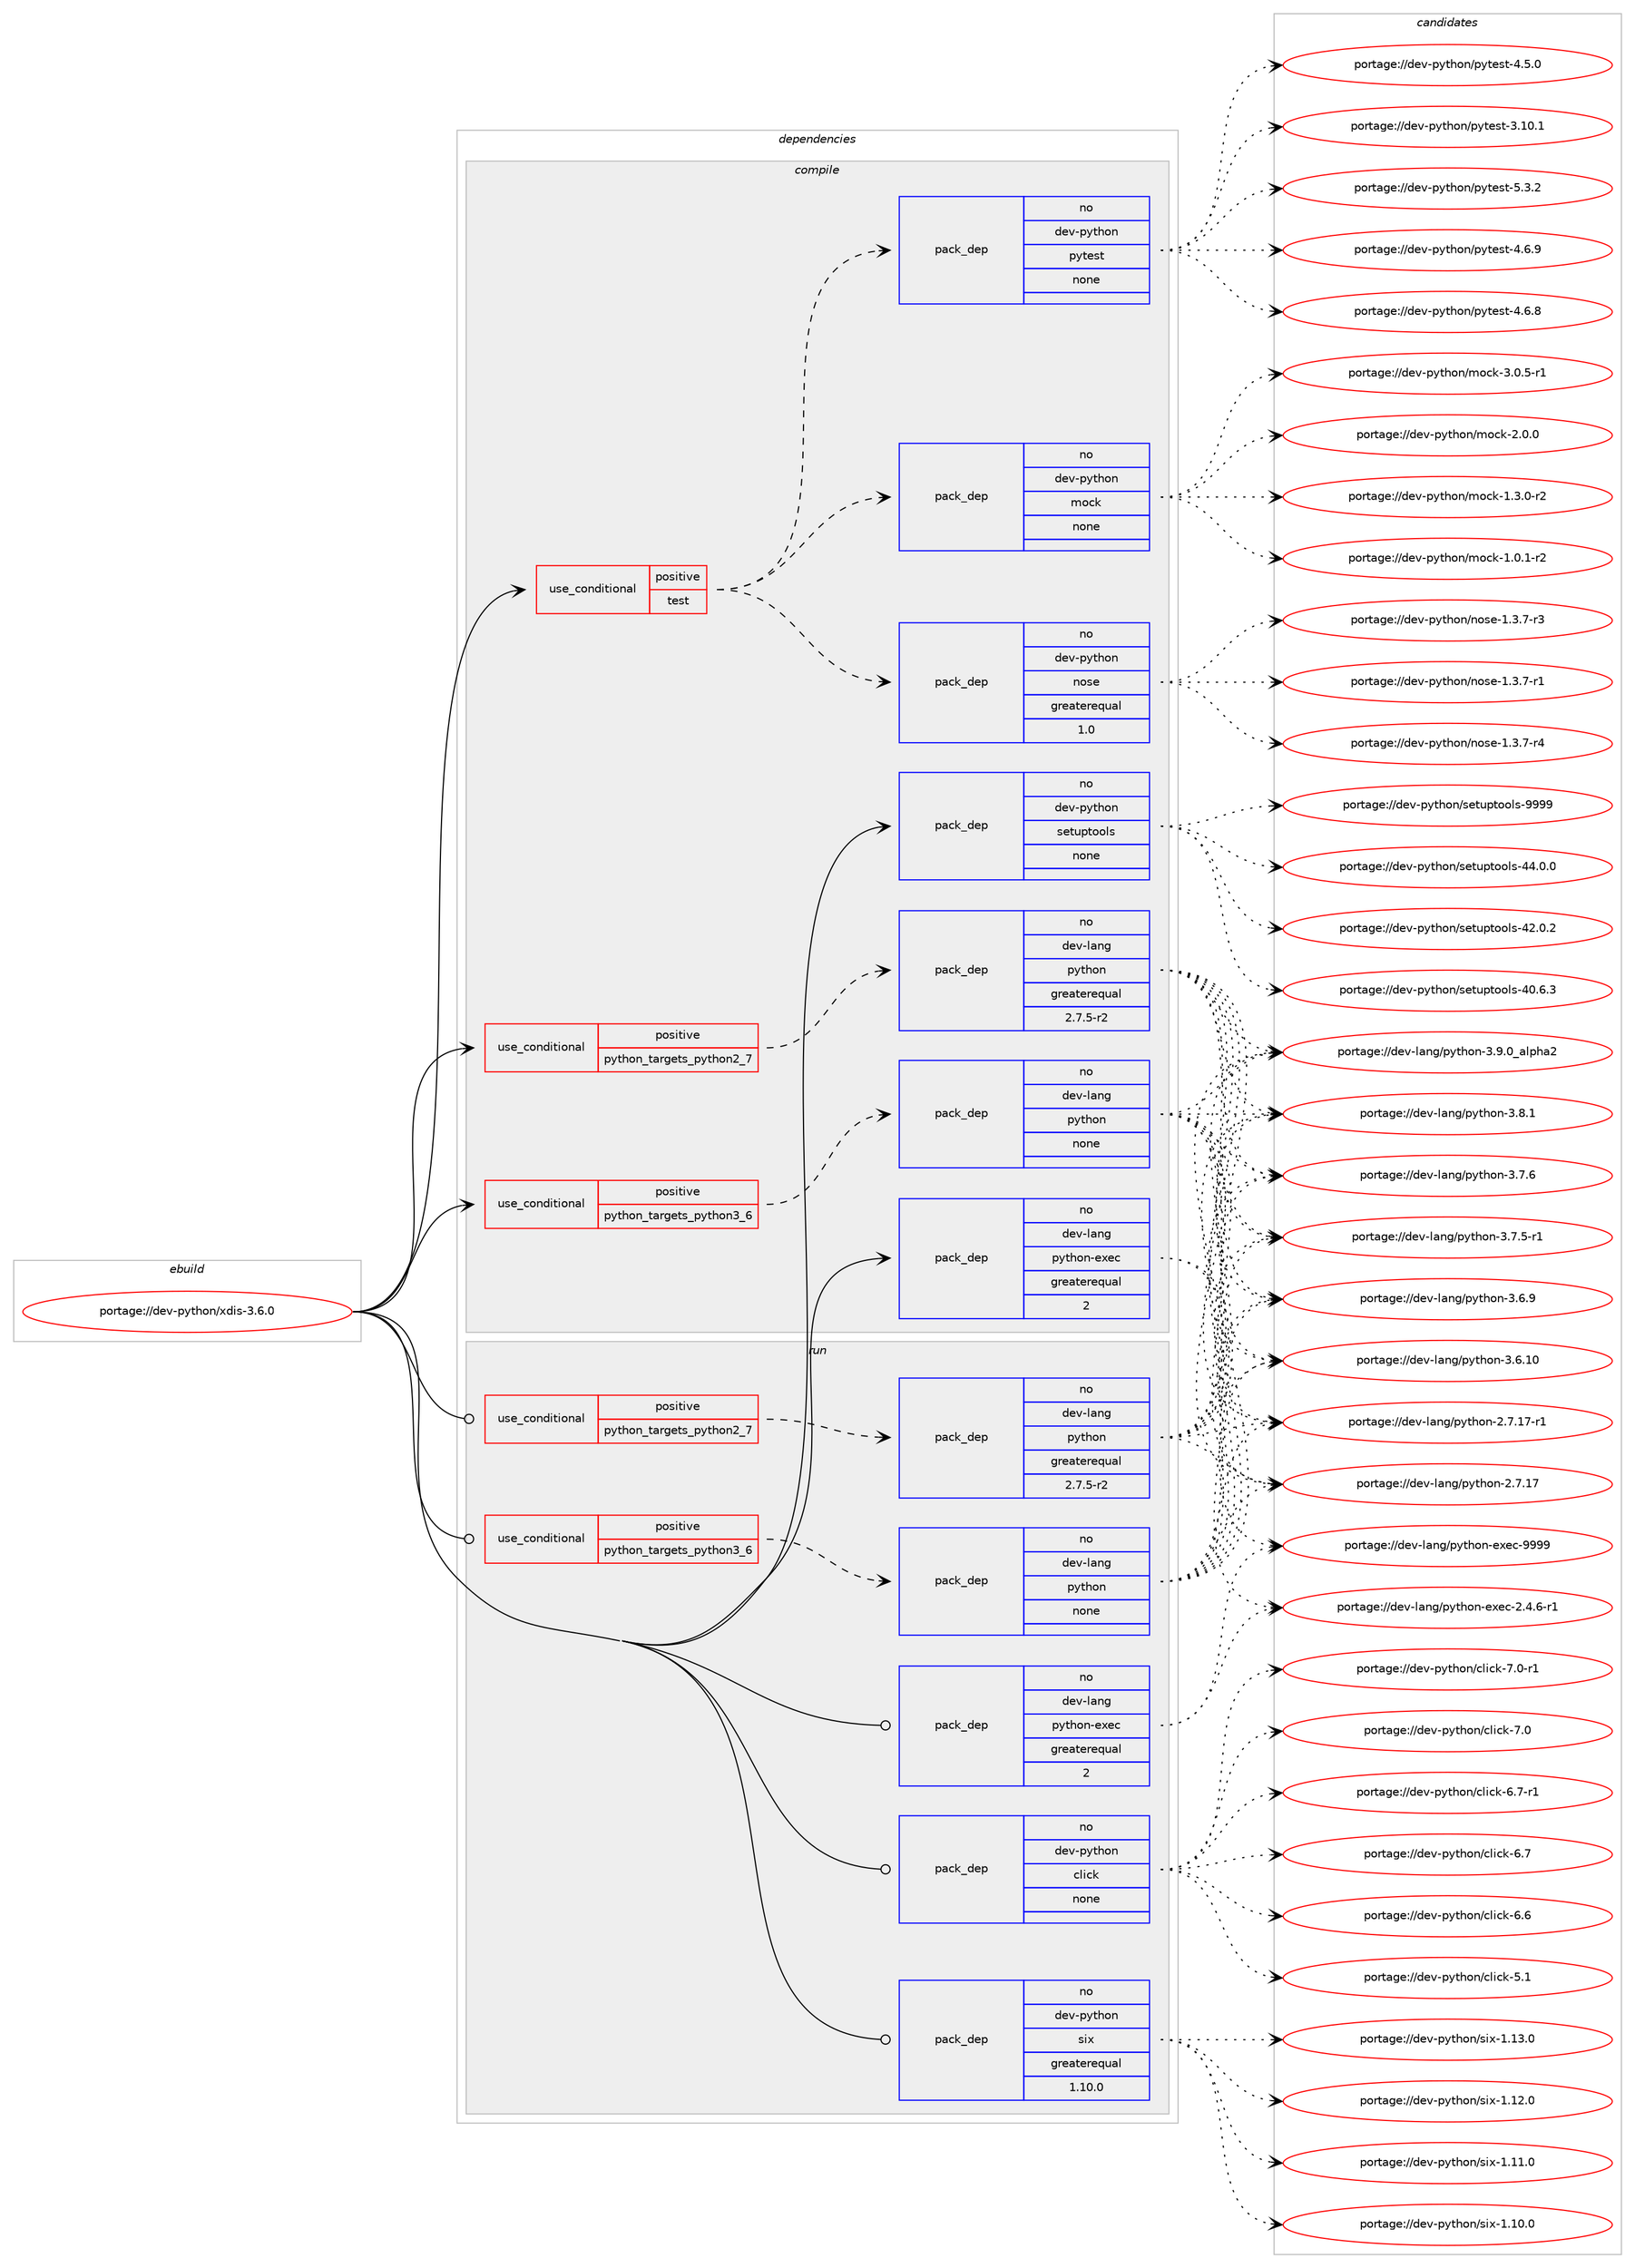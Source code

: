 digraph prolog {

# *************
# Graph options
# *************

newrank=true;
concentrate=true;
compound=true;
graph [rankdir=LR,fontname=Helvetica,fontsize=10,ranksep=1.5];#, ranksep=2.5, nodesep=0.2];
edge  [arrowhead=vee];
node  [fontname=Helvetica,fontsize=10];

# **********
# The ebuild
# **********

subgraph cluster_leftcol {
color=gray;
label=<<i>ebuild</i>>;
id [label="portage://dev-python/xdis-3.6.0", color=red, width=4, href="../dev-python/xdis-3.6.0.svg"];
}

# ****************
# The dependencies
# ****************

subgraph cluster_midcol {
color=gray;
label=<<i>dependencies</i>>;
subgraph cluster_compile {
fillcolor="#eeeeee";
style=filled;
label=<<i>compile</i>>;
subgraph cond103468 {
dependency417434 [label=<<TABLE BORDER="0" CELLBORDER="1" CELLSPACING="0" CELLPADDING="4"><TR><TD ROWSPAN="3" CELLPADDING="10">use_conditional</TD></TR><TR><TD>positive</TD></TR><TR><TD>python_targets_python2_7</TD></TR></TABLE>>, shape=none, color=red];
subgraph pack309085 {
dependency417435 [label=<<TABLE BORDER="0" CELLBORDER="1" CELLSPACING="0" CELLPADDING="4" WIDTH="220"><TR><TD ROWSPAN="6" CELLPADDING="30">pack_dep</TD></TR><TR><TD WIDTH="110">no</TD></TR><TR><TD>dev-lang</TD></TR><TR><TD>python</TD></TR><TR><TD>greaterequal</TD></TR><TR><TD>2.7.5-r2</TD></TR></TABLE>>, shape=none, color=blue];
}
dependency417434:e -> dependency417435:w [weight=20,style="dashed",arrowhead="vee"];
}
id:e -> dependency417434:w [weight=20,style="solid",arrowhead="vee"];
subgraph cond103469 {
dependency417436 [label=<<TABLE BORDER="0" CELLBORDER="1" CELLSPACING="0" CELLPADDING="4"><TR><TD ROWSPAN="3" CELLPADDING="10">use_conditional</TD></TR><TR><TD>positive</TD></TR><TR><TD>python_targets_python3_6</TD></TR></TABLE>>, shape=none, color=red];
subgraph pack309086 {
dependency417437 [label=<<TABLE BORDER="0" CELLBORDER="1" CELLSPACING="0" CELLPADDING="4" WIDTH="220"><TR><TD ROWSPAN="6" CELLPADDING="30">pack_dep</TD></TR><TR><TD WIDTH="110">no</TD></TR><TR><TD>dev-lang</TD></TR><TR><TD>python</TD></TR><TR><TD>none</TD></TR><TR><TD></TD></TR></TABLE>>, shape=none, color=blue];
}
dependency417436:e -> dependency417437:w [weight=20,style="dashed",arrowhead="vee"];
}
id:e -> dependency417436:w [weight=20,style="solid",arrowhead="vee"];
subgraph cond103470 {
dependency417438 [label=<<TABLE BORDER="0" CELLBORDER="1" CELLSPACING="0" CELLPADDING="4"><TR><TD ROWSPAN="3" CELLPADDING="10">use_conditional</TD></TR><TR><TD>positive</TD></TR><TR><TD>test</TD></TR></TABLE>>, shape=none, color=red];
subgraph pack309087 {
dependency417439 [label=<<TABLE BORDER="0" CELLBORDER="1" CELLSPACING="0" CELLPADDING="4" WIDTH="220"><TR><TD ROWSPAN="6" CELLPADDING="30">pack_dep</TD></TR><TR><TD WIDTH="110">no</TD></TR><TR><TD>dev-python</TD></TR><TR><TD>nose</TD></TR><TR><TD>greaterequal</TD></TR><TR><TD>1.0</TD></TR></TABLE>>, shape=none, color=blue];
}
dependency417438:e -> dependency417439:w [weight=20,style="dashed",arrowhead="vee"];
subgraph pack309088 {
dependency417440 [label=<<TABLE BORDER="0" CELLBORDER="1" CELLSPACING="0" CELLPADDING="4" WIDTH="220"><TR><TD ROWSPAN="6" CELLPADDING="30">pack_dep</TD></TR><TR><TD WIDTH="110">no</TD></TR><TR><TD>dev-python</TD></TR><TR><TD>mock</TD></TR><TR><TD>none</TD></TR><TR><TD></TD></TR></TABLE>>, shape=none, color=blue];
}
dependency417438:e -> dependency417440:w [weight=20,style="dashed",arrowhead="vee"];
subgraph pack309089 {
dependency417441 [label=<<TABLE BORDER="0" CELLBORDER="1" CELLSPACING="0" CELLPADDING="4" WIDTH="220"><TR><TD ROWSPAN="6" CELLPADDING="30">pack_dep</TD></TR><TR><TD WIDTH="110">no</TD></TR><TR><TD>dev-python</TD></TR><TR><TD>pytest</TD></TR><TR><TD>none</TD></TR><TR><TD></TD></TR></TABLE>>, shape=none, color=blue];
}
dependency417438:e -> dependency417441:w [weight=20,style="dashed",arrowhead="vee"];
}
id:e -> dependency417438:w [weight=20,style="solid",arrowhead="vee"];
subgraph pack309090 {
dependency417442 [label=<<TABLE BORDER="0" CELLBORDER="1" CELLSPACING="0" CELLPADDING="4" WIDTH="220"><TR><TD ROWSPAN="6" CELLPADDING="30">pack_dep</TD></TR><TR><TD WIDTH="110">no</TD></TR><TR><TD>dev-lang</TD></TR><TR><TD>python-exec</TD></TR><TR><TD>greaterequal</TD></TR><TR><TD>2</TD></TR></TABLE>>, shape=none, color=blue];
}
id:e -> dependency417442:w [weight=20,style="solid",arrowhead="vee"];
subgraph pack309091 {
dependency417443 [label=<<TABLE BORDER="0" CELLBORDER="1" CELLSPACING="0" CELLPADDING="4" WIDTH="220"><TR><TD ROWSPAN="6" CELLPADDING="30">pack_dep</TD></TR><TR><TD WIDTH="110">no</TD></TR><TR><TD>dev-python</TD></TR><TR><TD>setuptools</TD></TR><TR><TD>none</TD></TR><TR><TD></TD></TR></TABLE>>, shape=none, color=blue];
}
id:e -> dependency417443:w [weight=20,style="solid",arrowhead="vee"];
}
subgraph cluster_compileandrun {
fillcolor="#eeeeee";
style=filled;
label=<<i>compile and run</i>>;
}
subgraph cluster_run {
fillcolor="#eeeeee";
style=filled;
label=<<i>run</i>>;
subgraph cond103471 {
dependency417444 [label=<<TABLE BORDER="0" CELLBORDER="1" CELLSPACING="0" CELLPADDING="4"><TR><TD ROWSPAN="3" CELLPADDING="10">use_conditional</TD></TR><TR><TD>positive</TD></TR><TR><TD>python_targets_python2_7</TD></TR></TABLE>>, shape=none, color=red];
subgraph pack309092 {
dependency417445 [label=<<TABLE BORDER="0" CELLBORDER="1" CELLSPACING="0" CELLPADDING="4" WIDTH="220"><TR><TD ROWSPAN="6" CELLPADDING="30">pack_dep</TD></TR><TR><TD WIDTH="110">no</TD></TR><TR><TD>dev-lang</TD></TR><TR><TD>python</TD></TR><TR><TD>greaterequal</TD></TR><TR><TD>2.7.5-r2</TD></TR></TABLE>>, shape=none, color=blue];
}
dependency417444:e -> dependency417445:w [weight=20,style="dashed",arrowhead="vee"];
}
id:e -> dependency417444:w [weight=20,style="solid",arrowhead="odot"];
subgraph cond103472 {
dependency417446 [label=<<TABLE BORDER="0" CELLBORDER="1" CELLSPACING="0" CELLPADDING="4"><TR><TD ROWSPAN="3" CELLPADDING="10">use_conditional</TD></TR><TR><TD>positive</TD></TR><TR><TD>python_targets_python3_6</TD></TR></TABLE>>, shape=none, color=red];
subgraph pack309093 {
dependency417447 [label=<<TABLE BORDER="0" CELLBORDER="1" CELLSPACING="0" CELLPADDING="4" WIDTH="220"><TR><TD ROWSPAN="6" CELLPADDING="30">pack_dep</TD></TR><TR><TD WIDTH="110">no</TD></TR><TR><TD>dev-lang</TD></TR><TR><TD>python</TD></TR><TR><TD>none</TD></TR><TR><TD></TD></TR></TABLE>>, shape=none, color=blue];
}
dependency417446:e -> dependency417447:w [weight=20,style="dashed",arrowhead="vee"];
}
id:e -> dependency417446:w [weight=20,style="solid",arrowhead="odot"];
subgraph pack309094 {
dependency417448 [label=<<TABLE BORDER="0" CELLBORDER="1" CELLSPACING="0" CELLPADDING="4" WIDTH="220"><TR><TD ROWSPAN="6" CELLPADDING="30">pack_dep</TD></TR><TR><TD WIDTH="110">no</TD></TR><TR><TD>dev-lang</TD></TR><TR><TD>python-exec</TD></TR><TR><TD>greaterequal</TD></TR><TR><TD>2</TD></TR></TABLE>>, shape=none, color=blue];
}
id:e -> dependency417448:w [weight=20,style="solid",arrowhead="odot"];
subgraph pack309095 {
dependency417449 [label=<<TABLE BORDER="0" CELLBORDER="1" CELLSPACING="0" CELLPADDING="4" WIDTH="220"><TR><TD ROWSPAN="6" CELLPADDING="30">pack_dep</TD></TR><TR><TD WIDTH="110">no</TD></TR><TR><TD>dev-python</TD></TR><TR><TD>click</TD></TR><TR><TD>none</TD></TR><TR><TD></TD></TR></TABLE>>, shape=none, color=blue];
}
id:e -> dependency417449:w [weight=20,style="solid",arrowhead="odot"];
subgraph pack309096 {
dependency417450 [label=<<TABLE BORDER="0" CELLBORDER="1" CELLSPACING="0" CELLPADDING="4" WIDTH="220"><TR><TD ROWSPAN="6" CELLPADDING="30">pack_dep</TD></TR><TR><TD WIDTH="110">no</TD></TR><TR><TD>dev-python</TD></TR><TR><TD>six</TD></TR><TR><TD>greaterequal</TD></TR><TR><TD>1.10.0</TD></TR></TABLE>>, shape=none, color=blue];
}
id:e -> dependency417450:w [weight=20,style="solid",arrowhead="odot"];
}
}

# **************
# The candidates
# **************

subgraph cluster_choices {
rank=same;
color=gray;
label=<<i>candidates</i>>;

subgraph choice309085 {
color=black;
nodesep=1;
choice10010111845108971101034711212111610411111045514657464895971081121049750 [label="portage://dev-lang/python-3.9.0_alpha2", color=red, width=4,href="../dev-lang/python-3.9.0_alpha2.svg"];
choice100101118451089711010347112121116104111110455146564649 [label="portage://dev-lang/python-3.8.1", color=red, width=4,href="../dev-lang/python-3.8.1.svg"];
choice100101118451089711010347112121116104111110455146554654 [label="portage://dev-lang/python-3.7.6", color=red, width=4,href="../dev-lang/python-3.7.6.svg"];
choice1001011184510897110103471121211161041111104551465546534511449 [label="portage://dev-lang/python-3.7.5-r1", color=red, width=4,href="../dev-lang/python-3.7.5-r1.svg"];
choice100101118451089711010347112121116104111110455146544657 [label="portage://dev-lang/python-3.6.9", color=red, width=4,href="../dev-lang/python-3.6.9.svg"];
choice10010111845108971101034711212111610411111045514654464948 [label="portage://dev-lang/python-3.6.10", color=red, width=4,href="../dev-lang/python-3.6.10.svg"];
choice100101118451089711010347112121116104111110455046554649554511449 [label="portage://dev-lang/python-2.7.17-r1", color=red, width=4,href="../dev-lang/python-2.7.17-r1.svg"];
choice10010111845108971101034711212111610411111045504655464955 [label="portage://dev-lang/python-2.7.17", color=red, width=4,href="../dev-lang/python-2.7.17.svg"];
dependency417435:e -> choice10010111845108971101034711212111610411111045514657464895971081121049750:w [style=dotted,weight="100"];
dependency417435:e -> choice100101118451089711010347112121116104111110455146564649:w [style=dotted,weight="100"];
dependency417435:e -> choice100101118451089711010347112121116104111110455146554654:w [style=dotted,weight="100"];
dependency417435:e -> choice1001011184510897110103471121211161041111104551465546534511449:w [style=dotted,weight="100"];
dependency417435:e -> choice100101118451089711010347112121116104111110455146544657:w [style=dotted,weight="100"];
dependency417435:e -> choice10010111845108971101034711212111610411111045514654464948:w [style=dotted,weight="100"];
dependency417435:e -> choice100101118451089711010347112121116104111110455046554649554511449:w [style=dotted,weight="100"];
dependency417435:e -> choice10010111845108971101034711212111610411111045504655464955:w [style=dotted,weight="100"];
}
subgraph choice309086 {
color=black;
nodesep=1;
choice10010111845108971101034711212111610411111045514657464895971081121049750 [label="portage://dev-lang/python-3.9.0_alpha2", color=red, width=4,href="../dev-lang/python-3.9.0_alpha2.svg"];
choice100101118451089711010347112121116104111110455146564649 [label="portage://dev-lang/python-3.8.1", color=red, width=4,href="../dev-lang/python-3.8.1.svg"];
choice100101118451089711010347112121116104111110455146554654 [label="portage://dev-lang/python-3.7.6", color=red, width=4,href="../dev-lang/python-3.7.6.svg"];
choice1001011184510897110103471121211161041111104551465546534511449 [label="portage://dev-lang/python-3.7.5-r1", color=red, width=4,href="../dev-lang/python-3.7.5-r1.svg"];
choice100101118451089711010347112121116104111110455146544657 [label="portage://dev-lang/python-3.6.9", color=red, width=4,href="../dev-lang/python-3.6.9.svg"];
choice10010111845108971101034711212111610411111045514654464948 [label="portage://dev-lang/python-3.6.10", color=red, width=4,href="../dev-lang/python-3.6.10.svg"];
choice100101118451089711010347112121116104111110455046554649554511449 [label="portage://dev-lang/python-2.7.17-r1", color=red, width=4,href="../dev-lang/python-2.7.17-r1.svg"];
choice10010111845108971101034711212111610411111045504655464955 [label="portage://dev-lang/python-2.7.17", color=red, width=4,href="../dev-lang/python-2.7.17.svg"];
dependency417437:e -> choice10010111845108971101034711212111610411111045514657464895971081121049750:w [style=dotted,weight="100"];
dependency417437:e -> choice100101118451089711010347112121116104111110455146564649:w [style=dotted,weight="100"];
dependency417437:e -> choice100101118451089711010347112121116104111110455146554654:w [style=dotted,weight="100"];
dependency417437:e -> choice1001011184510897110103471121211161041111104551465546534511449:w [style=dotted,weight="100"];
dependency417437:e -> choice100101118451089711010347112121116104111110455146544657:w [style=dotted,weight="100"];
dependency417437:e -> choice10010111845108971101034711212111610411111045514654464948:w [style=dotted,weight="100"];
dependency417437:e -> choice100101118451089711010347112121116104111110455046554649554511449:w [style=dotted,weight="100"];
dependency417437:e -> choice10010111845108971101034711212111610411111045504655464955:w [style=dotted,weight="100"];
}
subgraph choice309087 {
color=black;
nodesep=1;
choice10010111845112121116104111110471101111151014549465146554511452 [label="portage://dev-python/nose-1.3.7-r4", color=red, width=4,href="../dev-python/nose-1.3.7-r4.svg"];
choice10010111845112121116104111110471101111151014549465146554511451 [label="portage://dev-python/nose-1.3.7-r3", color=red, width=4,href="../dev-python/nose-1.3.7-r3.svg"];
choice10010111845112121116104111110471101111151014549465146554511449 [label="portage://dev-python/nose-1.3.7-r1", color=red, width=4,href="../dev-python/nose-1.3.7-r1.svg"];
dependency417439:e -> choice10010111845112121116104111110471101111151014549465146554511452:w [style=dotted,weight="100"];
dependency417439:e -> choice10010111845112121116104111110471101111151014549465146554511451:w [style=dotted,weight="100"];
dependency417439:e -> choice10010111845112121116104111110471101111151014549465146554511449:w [style=dotted,weight="100"];
}
subgraph choice309088 {
color=black;
nodesep=1;
choice1001011184511212111610411111047109111991074551464846534511449 [label="portage://dev-python/mock-3.0.5-r1", color=red, width=4,href="../dev-python/mock-3.0.5-r1.svg"];
choice100101118451121211161041111104710911199107455046484648 [label="portage://dev-python/mock-2.0.0", color=red, width=4,href="../dev-python/mock-2.0.0.svg"];
choice1001011184511212111610411111047109111991074549465146484511450 [label="portage://dev-python/mock-1.3.0-r2", color=red, width=4,href="../dev-python/mock-1.3.0-r2.svg"];
choice1001011184511212111610411111047109111991074549464846494511450 [label="portage://dev-python/mock-1.0.1-r2", color=red, width=4,href="../dev-python/mock-1.0.1-r2.svg"];
dependency417440:e -> choice1001011184511212111610411111047109111991074551464846534511449:w [style=dotted,weight="100"];
dependency417440:e -> choice100101118451121211161041111104710911199107455046484648:w [style=dotted,weight="100"];
dependency417440:e -> choice1001011184511212111610411111047109111991074549465146484511450:w [style=dotted,weight="100"];
dependency417440:e -> choice1001011184511212111610411111047109111991074549464846494511450:w [style=dotted,weight="100"];
}
subgraph choice309089 {
color=black;
nodesep=1;
choice1001011184511212111610411111047112121116101115116455346514650 [label="portage://dev-python/pytest-5.3.2", color=red, width=4,href="../dev-python/pytest-5.3.2.svg"];
choice1001011184511212111610411111047112121116101115116455246544657 [label="portage://dev-python/pytest-4.6.9", color=red, width=4,href="../dev-python/pytest-4.6.9.svg"];
choice1001011184511212111610411111047112121116101115116455246544656 [label="portage://dev-python/pytest-4.6.8", color=red, width=4,href="../dev-python/pytest-4.6.8.svg"];
choice1001011184511212111610411111047112121116101115116455246534648 [label="portage://dev-python/pytest-4.5.0", color=red, width=4,href="../dev-python/pytest-4.5.0.svg"];
choice100101118451121211161041111104711212111610111511645514649484649 [label="portage://dev-python/pytest-3.10.1", color=red, width=4,href="../dev-python/pytest-3.10.1.svg"];
dependency417441:e -> choice1001011184511212111610411111047112121116101115116455346514650:w [style=dotted,weight="100"];
dependency417441:e -> choice1001011184511212111610411111047112121116101115116455246544657:w [style=dotted,weight="100"];
dependency417441:e -> choice1001011184511212111610411111047112121116101115116455246544656:w [style=dotted,weight="100"];
dependency417441:e -> choice1001011184511212111610411111047112121116101115116455246534648:w [style=dotted,weight="100"];
dependency417441:e -> choice100101118451121211161041111104711212111610111511645514649484649:w [style=dotted,weight="100"];
}
subgraph choice309090 {
color=black;
nodesep=1;
choice10010111845108971101034711212111610411111045101120101994557575757 [label="portage://dev-lang/python-exec-9999", color=red, width=4,href="../dev-lang/python-exec-9999.svg"];
choice10010111845108971101034711212111610411111045101120101994550465246544511449 [label="portage://dev-lang/python-exec-2.4.6-r1", color=red, width=4,href="../dev-lang/python-exec-2.4.6-r1.svg"];
dependency417442:e -> choice10010111845108971101034711212111610411111045101120101994557575757:w [style=dotted,weight="100"];
dependency417442:e -> choice10010111845108971101034711212111610411111045101120101994550465246544511449:w [style=dotted,weight="100"];
}
subgraph choice309091 {
color=black;
nodesep=1;
choice10010111845112121116104111110471151011161171121161111111081154557575757 [label="portage://dev-python/setuptools-9999", color=red, width=4,href="../dev-python/setuptools-9999.svg"];
choice100101118451121211161041111104711510111611711211611111110811545525246484648 [label="portage://dev-python/setuptools-44.0.0", color=red, width=4,href="../dev-python/setuptools-44.0.0.svg"];
choice100101118451121211161041111104711510111611711211611111110811545525046484650 [label="portage://dev-python/setuptools-42.0.2", color=red, width=4,href="../dev-python/setuptools-42.0.2.svg"];
choice100101118451121211161041111104711510111611711211611111110811545524846544651 [label="portage://dev-python/setuptools-40.6.3", color=red, width=4,href="../dev-python/setuptools-40.6.3.svg"];
dependency417443:e -> choice10010111845112121116104111110471151011161171121161111111081154557575757:w [style=dotted,weight="100"];
dependency417443:e -> choice100101118451121211161041111104711510111611711211611111110811545525246484648:w [style=dotted,weight="100"];
dependency417443:e -> choice100101118451121211161041111104711510111611711211611111110811545525046484650:w [style=dotted,weight="100"];
dependency417443:e -> choice100101118451121211161041111104711510111611711211611111110811545524846544651:w [style=dotted,weight="100"];
}
subgraph choice309092 {
color=black;
nodesep=1;
choice10010111845108971101034711212111610411111045514657464895971081121049750 [label="portage://dev-lang/python-3.9.0_alpha2", color=red, width=4,href="../dev-lang/python-3.9.0_alpha2.svg"];
choice100101118451089711010347112121116104111110455146564649 [label="portage://dev-lang/python-3.8.1", color=red, width=4,href="../dev-lang/python-3.8.1.svg"];
choice100101118451089711010347112121116104111110455146554654 [label="portage://dev-lang/python-3.7.6", color=red, width=4,href="../dev-lang/python-3.7.6.svg"];
choice1001011184510897110103471121211161041111104551465546534511449 [label="portage://dev-lang/python-3.7.5-r1", color=red, width=4,href="../dev-lang/python-3.7.5-r1.svg"];
choice100101118451089711010347112121116104111110455146544657 [label="portage://dev-lang/python-3.6.9", color=red, width=4,href="../dev-lang/python-3.6.9.svg"];
choice10010111845108971101034711212111610411111045514654464948 [label="portage://dev-lang/python-3.6.10", color=red, width=4,href="../dev-lang/python-3.6.10.svg"];
choice100101118451089711010347112121116104111110455046554649554511449 [label="portage://dev-lang/python-2.7.17-r1", color=red, width=4,href="../dev-lang/python-2.7.17-r1.svg"];
choice10010111845108971101034711212111610411111045504655464955 [label="portage://dev-lang/python-2.7.17", color=red, width=4,href="../dev-lang/python-2.7.17.svg"];
dependency417445:e -> choice10010111845108971101034711212111610411111045514657464895971081121049750:w [style=dotted,weight="100"];
dependency417445:e -> choice100101118451089711010347112121116104111110455146564649:w [style=dotted,weight="100"];
dependency417445:e -> choice100101118451089711010347112121116104111110455146554654:w [style=dotted,weight="100"];
dependency417445:e -> choice1001011184510897110103471121211161041111104551465546534511449:w [style=dotted,weight="100"];
dependency417445:e -> choice100101118451089711010347112121116104111110455146544657:w [style=dotted,weight="100"];
dependency417445:e -> choice10010111845108971101034711212111610411111045514654464948:w [style=dotted,weight="100"];
dependency417445:e -> choice100101118451089711010347112121116104111110455046554649554511449:w [style=dotted,weight="100"];
dependency417445:e -> choice10010111845108971101034711212111610411111045504655464955:w [style=dotted,weight="100"];
}
subgraph choice309093 {
color=black;
nodesep=1;
choice10010111845108971101034711212111610411111045514657464895971081121049750 [label="portage://dev-lang/python-3.9.0_alpha2", color=red, width=4,href="../dev-lang/python-3.9.0_alpha2.svg"];
choice100101118451089711010347112121116104111110455146564649 [label="portage://dev-lang/python-3.8.1", color=red, width=4,href="../dev-lang/python-3.8.1.svg"];
choice100101118451089711010347112121116104111110455146554654 [label="portage://dev-lang/python-3.7.6", color=red, width=4,href="../dev-lang/python-3.7.6.svg"];
choice1001011184510897110103471121211161041111104551465546534511449 [label="portage://dev-lang/python-3.7.5-r1", color=red, width=4,href="../dev-lang/python-3.7.5-r1.svg"];
choice100101118451089711010347112121116104111110455146544657 [label="portage://dev-lang/python-3.6.9", color=red, width=4,href="../dev-lang/python-3.6.9.svg"];
choice10010111845108971101034711212111610411111045514654464948 [label="portage://dev-lang/python-3.6.10", color=red, width=4,href="../dev-lang/python-3.6.10.svg"];
choice100101118451089711010347112121116104111110455046554649554511449 [label="portage://dev-lang/python-2.7.17-r1", color=red, width=4,href="../dev-lang/python-2.7.17-r1.svg"];
choice10010111845108971101034711212111610411111045504655464955 [label="portage://dev-lang/python-2.7.17", color=red, width=4,href="../dev-lang/python-2.7.17.svg"];
dependency417447:e -> choice10010111845108971101034711212111610411111045514657464895971081121049750:w [style=dotted,weight="100"];
dependency417447:e -> choice100101118451089711010347112121116104111110455146564649:w [style=dotted,weight="100"];
dependency417447:e -> choice100101118451089711010347112121116104111110455146554654:w [style=dotted,weight="100"];
dependency417447:e -> choice1001011184510897110103471121211161041111104551465546534511449:w [style=dotted,weight="100"];
dependency417447:e -> choice100101118451089711010347112121116104111110455146544657:w [style=dotted,weight="100"];
dependency417447:e -> choice10010111845108971101034711212111610411111045514654464948:w [style=dotted,weight="100"];
dependency417447:e -> choice100101118451089711010347112121116104111110455046554649554511449:w [style=dotted,weight="100"];
dependency417447:e -> choice10010111845108971101034711212111610411111045504655464955:w [style=dotted,weight="100"];
}
subgraph choice309094 {
color=black;
nodesep=1;
choice10010111845108971101034711212111610411111045101120101994557575757 [label="portage://dev-lang/python-exec-9999", color=red, width=4,href="../dev-lang/python-exec-9999.svg"];
choice10010111845108971101034711212111610411111045101120101994550465246544511449 [label="portage://dev-lang/python-exec-2.4.6-r1", color=red, width=4,href="../dev-lang/python-exec-2.4.6-r1.svg"];
dependency417448:e -> choice10010111845108971101034711212111610411111045101120101994557575757:w [style=dotted,weight="100"];
dependency417448:e -> choice10010111845108971101034711212111610411111045101120101994550465246544511449:w [style=dotted,weight="100"];
}
subgraph choice309095 {
color=black;
nodesep=1;
choice10010111845112121116104111110479910810599107455546484511449 [label="portage://dev-python/click-7.0-r1", color=red, width=4,href="../dev-python/click-7.0-r1.svg"];
choice1001011184511212111610411111047991081059910745554648 [label="portage://dev-python/click-7.0", color=red, width=4,href="../dev-python/click-7.0.svg"];
choice10010111845112121116104111110479910810599107455446554511449 [label="portage://dev-python/click-6.7-r1", color=red, width=4,href="../dev-python/click-6.7-r1.svg"];
choice1001011184511212111610411111047991081059910745544655 [label="portage://dev-python/click-6.7", color=red, width=4,href="../dev-python/click-6.7.svg"];
choice1001011184511212111610411111047991081059910745544654 [label="portage://dev-python/click-6.6", color=red, width=4,href="../dev-python/click-6.6.svg"];
choice1001011184511212111610411111047991081059910745534649 [label="portage://dev-python/click-5.1", color=red, width=4,href="../dev-python/click-5.1.svg"];
dependency417449:e -> choice10010111845112121116104111110479910810599107455546484511449:w [style=dotted,weight="100"];
dependency417449:e -> choice1001011184511212111610411111047991081059910745554648:w [style=dotted,weight="100"];
dependency417449:e -> choice10010111845112121116104111110479910810599107455446554511449:w [style=dotted,weight="100"];
dependency417449:e -> choice1001011184511212111610411111047991081059910745544655:w [style=dotted,weight="100"];
dependency417449:e -> choice1001011184511212111610411111047991081059910745544654:w [style=dotted,weight="100"];
dependency417449:e -> choice1001011184511212111610411111047991081059910745534649:w [style=dotted,weight="100"];
}
subgraph choice309096 {
color=black;
nodesep=1;
choice100101118451121211161041111104711510512045494649514648 [label="portage://dev-python/six-1.13.0", color=red, width=4,href="../dev-python/six-1.13.0.svg"];
choice100101118451121211161041111104711510512045494649504648 [label="portage://dev-python/six-1.12.0", color=red, width=4,href="../dev-python/six-1.12.0.svg"];
choice100101118451121211161041111104711510512045494649494648 [label="portage://dev-python/six-1.11.0", color=red, width=4,href="../dev-python/six-1.11.0.svg"];
choice100101118451121211161041111104711510512045494649484648 [label="portage://dev-python/six-1.10.0", color=red, width=4,href="../dev-python/six-1.10.0.svg"];
dependency417450:e -> choice100101118451121211161041111104711510512045494649514648:w [style=dotted,weight="100"];
dependency417450:e -> choice100101118451121211161041111104711510512045494649504648:w [style=dotted,weight="100"];
dependency417450:e -> choice100101118451121211161041111104711510512045494649494648:w [style=dotted,weight="100"];
dependency417450:e -> choice100101118451121211161041111104711510512045494649484648:w [style=dotted,weight="100"];
}
}

}
